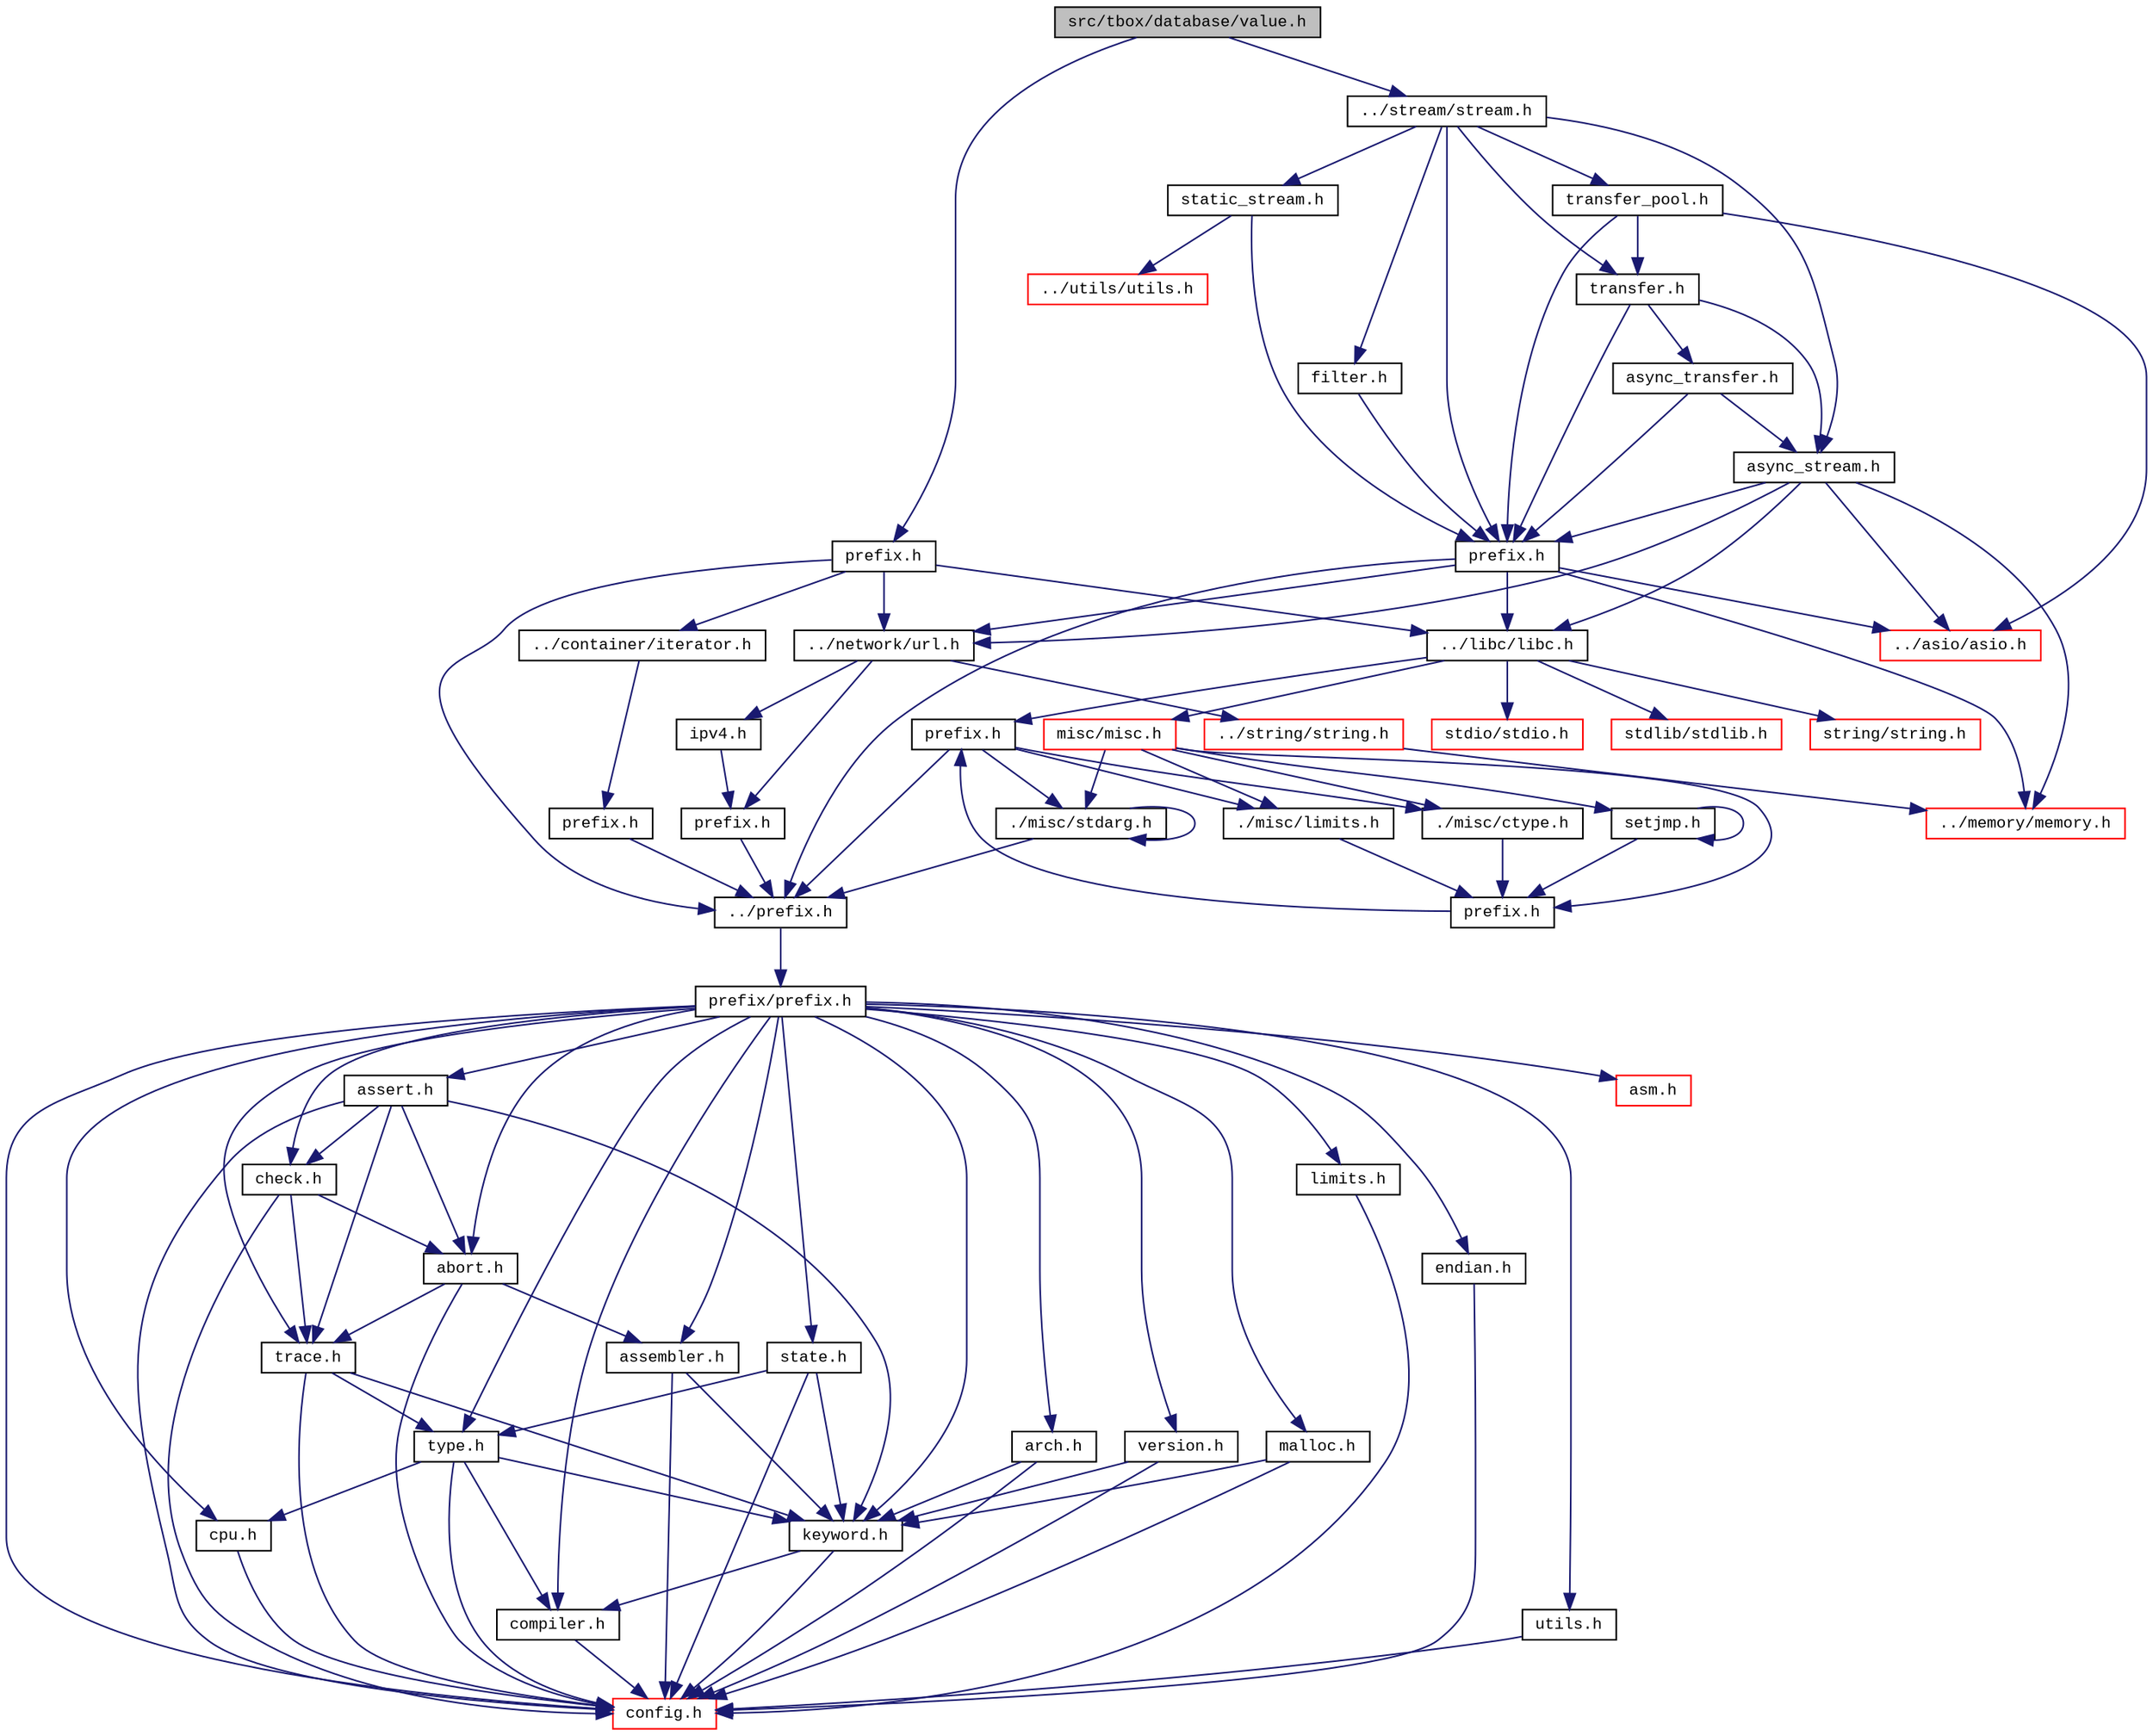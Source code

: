 digraph "src/tbox/database/value.h"
{
  edge [fontname="CourierNew",fontsize="10",labelfontname="CourierNew",labelfontsize="10"];
  node [fontname="CourierNew",fontsize="10",shape=record];
  Node1 [label="src/tbox/database/value.h",height=0.2,width=0.4,color="black", fillcolor="grey75", style="filled" fontcolor="black"];
  Node1 -> Node2 [color="midnightblue",fontsize="10",style="solid",fontname="CourierNew"];
  Node2 [label="prefix.h",height=0.2,width=0.4,color="black", fillcolor="white", style="filled",URL="$d9/d1c/database_2prefix_8h_source.html"];
  Node2 -> Node3 [color="midnightblue",fontsize="10",style="solid",fontname="CourierNew"];
  Node3 [label="../prefix.h",height=0.2,width=0.4,color="black", fillcolor="white", style="filled",URL="$df/d5c/prefix_8h_source.html"];
  Node3 -> Node4 [color="midnightblue",fontsize="10",style="solid",fontname="CourierNew"];
  Node4 [label="prefix/prefix.h",height=0.2,width=0.4,color="black", fillcolor="white", style="filled",URL="$da/da3/prefix_2prefix_8h_source.html"];
  Node4 -> Node5 [color="midnightblue",fontsize="10",style="solid",fontname="CourierNew"];
  Node5 [label="config.h",height=0.2,width=0.4,color="red", fillcolor="white", style="filled",URL="$de/d7b/prefix_2config_8h_source.html"];
  Node4 -> Node6 [color="midnightblue",fontsize="10",style="solid",fontname="CourierNew"];
  Node6 [label="cpu.h",height=0.2,width=0.4,color="black", fillcolor="white", style="filled",URL="$dc/da7/cpu_8h.html"];
  Node6 -> Node5 [color="midnightblue",fontsize="10",style="solid",fontname="CourierNew"];
  Node4 -> Node7 [color="midnightblue",fontsize="10",style="solid",fontname="CourierNew"];
  Node7 [label="arch.h",height=0.2,width=0.4,color="black", fillcolor="white", style="filled",URL="$d2/d2d/arch_8h.html"];
  Node7 -> Node5 [color="midnightblue",fontsize="10",style="solid",fontname="CourierNew"];
  Node7 -> Node8 [color="midnightblue",fontsize="10",style="solid",fontname="CourierNew"];
  Node8 [label="keyword.h",height=0.2,width=0.4,color="black", fillcolor="white", style="filled",URL="$dd/d8b/keyword_8h.html"];
  Node8 -> Node5 [color="midnightblue",fontsize="10",style="solid",fontname="CourierNew"];
  Node8 -> Node9 [color="midnightblue",fontsize="10",style="solid",fontname="CourierNew"];
  Node9 [label="compiler.h",height=0.2,width=0.4,color="black", fillcolor="white", style="filled",URL="$d4/dd1/compiler_8h.html"];
  Node9 -> Node5 [color="midnightblue",fontsize="10",style="solid",fontname="CourierNew"];
  Node4 -> Node10 [color="midnightblue",fontsize="10",style="solid",fontname="CourierNew"];
  Node10 [label="type.h",height=0.2,width=0.4,color="black", fillcolor="white", style="filled",URL="$d6/d57/prefix_2type_8h_source.html"];
  Node10 -> Node5 [color="midnightblue",fontsize="10",style="solid",fontname="CourierNew"];
  Node10 -> Node8 [color="midnightblue",fontsize="10",style="solid",fontname="CourierNew"];
  Node10 -> Node9 [color="midnightblue",fontsize="10",style="solid",fontname="CourierNew"];
  Node10 -> Node6 [color="midnightblue",fontsize="10",style="solid",fontname="CourierNew"];
  Node4 -> Node11 [color="midnightblue",fontsize="10",style="solid",fontname="CourierNew"];
  Node11 [label="limits.h",height=0.2,width=0.4,color="black", fillcolor="white", style="filled",URL="$da/d87/prefix_2limits_8h_source.html"];
  Node11 -> Node5 [color="midnightblue",fontsize="10",style="solid",fontname="CourierNew"];
  Node4 -> Node12 [color="midnightblue",fontsize="10",style="solid",fontname="CourierNew"];
  Node12 [label="endian.h",height=0.2,width=0.4,color="black", fillcolor="white", style="filled",URL="$d1/d84/endian_8h.html"];
  Node12 -> Node5 [color="midnightblue",fontsize="10",style="solid",fontname="CourierNew"];
  Node4 -> Node13 [color="midnightblue",fontsize="10",style="solid",fontname="CourierNew"];
  Node13 [label="version.h",height=0.2,width=0.4,color="black", fillcolor="white", style="filled",URL="$df/dfc/version_8h.html"];
  Node13 -> Node5 [color="midnightblue",fontsize="10",style="solid",fontname="CourierNew"];
  Node13 -> Node8 [color="midnightblue",fontsize="10",style="solid",fontname="CourierNew"];
  Node4 -> Node9 [color="midnightblue",fontsize="10",style="solid",fontname="CourierNew"];
  Node4 -> Node14 [color="midnightblue",fontsize="10",style="solid",fontname="CourierNew"];
  Node14 [label="assembler.h",height=0.2,width=0.4,color="black", fillcolor="white", style="filled",URL="$d4/dec/assembler_8h.html"];
  Node14 -> Node5 [color="midnightblue",fontsize="10",style="solid",fontname="CourierNew"];
  Node14 -> Node8 [color="midnightblue",fontsize="10",style="solid",fontname="CourierNew"];
  Node4 -> Node8 [color="midnightblue",fontsize="10",style="solid",fontname="CourierNew"];
  Node4 -> Node15 [color="midnightblue",fontsize="10",style="solid",fontname="CourierNew"];
  Node15 [label="trace.h",height=0.2,width=0.4,color="black", fillcolor="white", style="filled",URL="$dc/d22/prefix_2trace_8h_source.html"];
  Node15 -> Node5 [color="midnightblue",fontsize="10",style="solid",fontname="CourierNew"];
  Node15 -> Node10 [color="midnightblue",fontsize="10",style="solid",fontname="CourierNew"];
  Node15 -> Node8 [color="midnightblue",fontsize="10",style="solid",fontname="CourierNew"];
  Node4 -> Node16 [color="midnightblue",fontsize="10",style="solid",fontname="CourierNew"];
  Node16 [label="abort.h",height=0.2,width=0.4,color="black", fillcolor="white", style="filled",URL="$d4/dc1/abort_8h.html"];
  Node16 -> Node5 [color="midnightblue",fontsize="10",style="solid",fontname="CourierNew"];
  Node16 -> Node15 [color="midnightblue",fontsize="10",style="solid",fontname="CourierNew"];
  Node16 -> Node14 [color="midnightblue",fontsize="10",style="solid",fontname="CourierNew"];
  Node4 -> Node17 [color="midnightblue",fontsize="10",style="solid",fontname="CourierNew"];
  Node17 [label="check.h",height=0.2,width=0.4,color="black", fillcolor="white", style="filled",URL="$d6/d38/check_8h.html"];
  Node17 -> Node5 [color="midnightblue",fontsize="10",style="solid",fontname="CourierNew"];
  Node17 -> Node15 [color="midnightblue",fontsize="10",style="solid",fontname="CourierNew"];
  Node17 -> Node16 [color="midnightblue",fontsize="10",style="solid",fontname="CourierNew"];
  Node4 -> Node18 [color="midnightblue",fontsize="10",style="solid",fontname="CourierNew"];
  Node18 [label="assert.h",height=0.2,width=0.4,color="black", fillcolor="white", style="filled",URL="$dc/da7/assert_8h.html"];
  Node18 -> Node5 [color="midnightblue",fontsize="10",style="solid",fontname="CourierNew"];
  Node18 -> Node15 [color="midnightblue",fontsize="10",style="solid",fontname="CourierNew"];
  Node18 -> Node16 [color="midnightblue",fontsize="10",style="solid",fontname="CourierNew"];
  Node18 -> Node17 [color="midnightblue",fontsize="10",style="solid",fontname="CourierNew"];
  Node18 -> Node8 [color="midnightblue",fontsize="10",style="solid",fontname="CourierNew"];
  Node4 -> Node19 [color="midnightblue",fontsize="10",style="solid",fontname="CourierNew"];
  Node19 [label="malloc.h",height=0.2,width=0.4,color="black", fillcolor="white", style="filled",URL="$d0/d4c/malloc_8h.html"];
  Node19 -> Node5 [color="midnightblue",fontsize="10",style="solid",fontname="CourierNew"];
  Node19 -> Node8 [color="midnightblue",fontsize="10",style="solid",fontname="CourierNew"];
  Node4 -> Node20 [color="midnightblue",fontsize="10",style="solid",fontname="CourierNew"];
  Node20 [label="utils.h",height=0.2,width=0.4,color="black", fillcolor="white", style="filled",URL="$dc/ddc/prefix_2utils_8h_source.html"];
  Node20 -> Node5 [color="midnightblue",fontsize="10",style="solid",fontname="CourierNew"];
  Node4 -> Node21 [color="midnightblue",fontsize="10",style="solid",fontname="CourierNew"];
  Node21 [label="state.h",height=0.2,width=0.4,color="black", fillcolor="white", style="filled",URL="$db/d3b/state_8h.html"];
  Node21 -> Node5 [color="midnightblue",fontsize="10",style="solid",fontname="CourierNew"];
  Node21 -> Node10 [color="midnightblue",fontsize="10",style="solid",fontname="CourierNew"];
  Node21 -> Node8 [color="midnightblue",fontsize="10",style="solid",fontname="CourierNew"];
  Node4 -> Node22 [color="midnightblue",fontsize="10",style="solid",fontname="CourierNew"];
  Node22 [label="asm.h",height=0.2,width=0.4,color="red", fillcolor="white", style="filled",URL="$de/d21/asm_8h_source.html"];
  Node2 -> Node23 [color="midnightblue",fontsize="10",style="solid",fontname="CourierNew"];
  Node23 [label="../libc/libc.h",height=0.2,width=0.4,color="black", fillcolor="white", style="filled",URL="$db/dc8/libc_8h.html"];
  Node23 -> Node24 [color="midnightblue",fontsize="10",style="solid",fontname="CourierNew"];
  Node24 [label="prefix.h",height=0.2,width=0.4,color="black", fillcolor="white", style="filled",URL="$d4/df0/libc_2prefix_8h_source.html"];
  Node24 -> Node3 [color="midnightblue",fontsize="10",style="solid",fontname="CourierNew"];
  Node24 -> Node25 [color="midnightblue",fontsize="10",style="solid",fontname="CourierNew"];
  Node25 [label="./misc/ctype.h",height=0.2,width=0.4,color="black", fillcolor="white", style="filled",URL="$d7/d0d/ctype_8h.html"];
  Node25 -> Node26 [color="midnightblue",fontsize="10",style="solid",fontname="CourierNew"];
  Node26 [label="prefix.h",height=0.2,width=0.4,color="black", fillcolor="white", style="filled",URL="$d4/d8c/libc_2misc_2prefix_8h_source.html"];
  Node26 -> Node24 [color="midnightblue",fontsize="10",style="solid",fontname="CourierNew"];
  Node24 -> Node27 [color="midnightblue",fontsize="10",style="solid",fontname="CourierNew"];
  Node27 [label="./misc/limits.h",height=0.2,width=0.4,color="black", fillcolor="white", style="filled",URL="$d8/dab/libc_2misc_2limits_8h_source.html"];
  Node27 -> Node26 [color="midnightblue",fontsize="10",style="solid",fontname="CourierNew"];
  Node24 -> Node28 [color="midnightblue",fontsize="10",style="solid",fontname="CourierNew"];
  Node28 [label="./misc/stdarg.h",height=0.2,width=0.4,color="black", fillcolor="white", style="filled",URL="$d1/d2d/stdarg_8h.html"];
  Node28 -> Node3 [color="midnightblue",fontsize="10",style="solid",fontname="CourierNew"];
  Node28 -> Node28 [color="midnightblue",fontsize="10",style="solid",fontname="CourierNew"];
  Node23 -> Node29 [color="midnightblue",fontsize="10",style="solid",fontname="CourierNew"];
  Node29 [label="misc/misc.h",height=0.2,width=0.4,color="red", fillcolor="white", style="filled",URL="$d4/d08/misc_8h.html"];
  Node29 -> Node26 [color="midnightblue",fontsize="10",style="solid",fontname="CourierNew"];
  Node29 -> Node25 [color="midnightblue",fontsize="10",style="solid",fontname="CourierNew"];
  Node29 -> Node28 [color="midnightblue",fontsize="10",style="solid",fontname="CourierNew"];
  Node29 -> Node30 [color="midnightblue",fontsize="10",style="solid",fontname="CourierNew"];
  Node30 [label="setjmp.h",height=0.2,width=0.4,color="black", fillcolor="white", style="filled",URL="$dd/df8/setjmp_8h.html"];
  Node30 -> Node26 [color="midnightblue",fontsize="10",style="solid",fontname="CourierNew"];
  Node30 -> Node30 [color="midnightblue",fontsize="10",style="solid",fontname="CourierNew"];
  Node29 -> Node27 [color="midnightblue",fontsize="10",style="solid",fontname="CourierNew"];
  Node23 -> Node31 [color="midnightblue",fontsize="10",style="solid",fontname="CourierNew"];
  Node31 [label="stdio/stdio.h",height=0.2,width=0.4,color="red", fillcolor="white", style="filled",URL="$d6/dd1/stdio_8h.html"];
  Node23 -> Node32 [color="midnightblue",fontsize="10",style="solid",fontname="CourierNew"];
  Node32 [label="stdlib/stdlib.h",height=0.2,width=0.4,color="red", fillcolor="white", style="filled",URL="$dc/d9c/stdlib_8h.html"];
  Node23 -> Node33 [color="midnightblue",fontsize="10",style="solid",fontname="CourierNew"];
  Node33 [label="string/string.h",height=0.2,width=0.4,color="red", fillcolor="white", style="filled",URL="$da/d52/libc_2string_2string_8h_source.html"];
  Node2 -> Node34 [color="midnightblue",fontsize="10",style="solid",fontname="CourierNew"];
  Node34 [label="../network/url.h",height=0.2,width=0.4,color="black", fillcolor="white", style="filled",URL="$d9/d0e/network_2url_8h_source.html"];
  Node34 -> Node35 [color="midnightblue",fontsize="10",style="solid",fontname="CourierNew"];
  Node35 [label="prefix.h",height=0.2,width=0.4,color="black", fillcolor="white", style="filled",URL="$d2/df3/network_2prefix_8h_source.html"];
  Node35 -> Node3 [color="midnightblue",fontsize="10",style="solid",fontname="CourierNew"];
  Node34 -> Node36 [color="midnightblue",fontsize="10",style="solid",fontname="CourierNew"];
  Node36 [label="ipv4.h",height=0.2,width=0.4,color="black", fillcolor="white", style="filled",URL="$d7/d19/ipv4_8h.html"];
  Node36 -> Node35 [color="midnightblue",fontsize="10",style="solid",fontname="CourierNew"];
  Node34 -> Node37 [color="midnightblue",fontsize="10",style="solid",fontname="CourierNew"];
  Node37 [label="../string/string.h",height=0.2,width=0.4,color="red", fillcolor="white", style="filled",URL="$d8/d2b/string_2string_8h_source.html"];
  Node37 -> Node38 [color="midnightblue",fontsize="10",style="solid",fontname="CourierNew"];
  Node38 [label="../memory/memory.h",height=0.2,width=0.4,color="red", fillcolor="white", style="filled",URL="$dd/d7b/memory_2memory_8h_source.html"];
  Node2 -> Node39 [color="midnightblue",fontsize="10",style="solid",fontname="CourierNew"];
  Node39 [label="../container/iterator.h",height=0.2,width=0.4,color="black", fillcolor="white", style="filled",URL="$df/d22/iterator_8h.html"];
  Node39 -> Node40 [color="midnightblue",fontsize="10",style="solid",fontname="CourierNew"];
  Node40 [label="prefix.h",height=0.2,width=0.4,color="black", fillcolor="white", style="filled",URL="$d9/d38/container_2prefix_8h_source.html"];
  Node40 -> Node3 [color="midnightblue",fontsize="10",style="solid",fontname="CourierNew"];
  Node1 -> Node41 [color="midnightblue",fontsize="10",style="solid",fontname="CourierNew"];
  Node41 [label="../stream/stream.h",height=0.2,width=0.4,color="black", fillcolor="white", style="filled",URL="$d8/d95/stream_8h.html"];
  Node41 -> Node42 [color="midnightblue",fontsize="10",style="solid",fontname="CourierNew"];
  Node42 [label="prefix.h",height=0.2,width=0.4,color="black", fillcolor="white", style="filled",URL="$d2/dd0/stream_2prefix_8h_source.html"];
  Node42 -> Node3 [color="midnightblue",fontsize="10",style="solid",fontname="CourierNew"];
  Node42 -> Node23 [color="midnightblue",fontsize="10",style="solid",fontname="CourierNew"];
  Node42 -> Node34 [color="midnightblue",fontsize="10",style="solid",fontname="CourierNew"];
  Node42 -> Node43 [color="midnightblue",fontsize="10",style="solid",fontname="CourierNew"];
  Node43 [label="../asio/asio.h",height=0.2,width=0.4,color="red", fillcolor="white", style="filled",URL="$d4/d68/asio_8h.html"];
  Node42 -> Node38 [color="midnightblue",fontsize="10",style="solid",fontname="CourierNew"];
  Node41 -> Node44 [color="midnightblue",fontsize="10",style="solid",fontname="CourierNew"];
  Node44 [label="async_stream.h",height=0.2,width=0.4,color="black", fillcolor="white", style="filled",URL="$d0/d4d/async__stream_8h.html"];
  Node44 -> Node42 [color="midnightblue",fontsize="10",style="solid",fontname="CourierNew"];
  Node44 -> Node43 [color="midnightblue",fontsize="10",style="solid",fontname="CourierNew"];
  Node44 -> Node23 [color="midnightblue",fontsize="10",style="solid",fontname="CourierNew"];
  Node44 -> Node34 [color="midnightblue",fontsize="10",style="solid",fontname="CourierNew"];
  Node44 -> Node38 [color="midnightblue",fontsize="10",style="solid",fontname="CourierNew"];
  Node41 -> Node45 [color="midnightblue",fontsize="10",style="solid",fontname="CourierNew"];
  Node45 [label="static_stream.h",height=0.2,width=0.4,color="black", fillcolor="white", style="filled",URL="$d4/deb/static__stream_8h.html"];
  Node45 -> Node42 [color="midnightblue",fontsize="10",style="solid",fontname="CourierNew"];
  Node45 -> Node46 [color="midnightblue",fontsize="10",style="solid",fontname="CourierNew"];
  Node46 [label="../utils/utils.h",height=0.2,width=0.4,color="red", fillcolor="white", style="filled",URL="$de/d2f/utils_2utils_8h_source.html"];
  Node41 -> Node47 [color="midnightblue",fontsize="10",style="solid",fontname="CourierNew"];
  Node47 [label="transfer.h",height=0.2,width=0.4,color="black", fillcolor="white", style="filled",URL="$d3/dc8/transfer_8h.html"];
  Node47 -> Node42 [color="midnightblue",fontsize="10",style="solid",fontname="CourierNew"];
  Node47 -> Node44 [color="midnightblue",fontsize="10",style="solid",fontname="CourierNew"];
  Node47 -> Node48 [color="midnightblue",fontsize="10",style="solid",fontname="CourierNew"];
  Node48 [label="async_transfer.h",height=0.2,width=0.4,color="black", fillcolor="white", style="filled",URL="$dc/d6d/async__transfer_8h.html"];
  Node48 -> Node42 [color="midnightblue",fontsize="10",style="solid",fontname="CourierNew"];
  Node48 -> Node44 [color="midnightblue",fontsize="10",style="solid",fontname="CourierNew"];
  Node41 -> Node49 [color="midnightblue",fontsize="10",style="solid",fontname="CourierNew"];
  Node49 [label="transfer_pool.h",height=0.2,width=0.4,color="black", fillcolor="white", style="filled",URL="$d0/dc6/transfer__pool_8h.html"];
  Node49 -> Node42 [color="midnightblue",fontsize="10",style="solid",fontname="CourierNew"];
  Node49 -> Node47 [color="midnightblue",fontsize="10",style="solid",fontname="CourierNew"];
  Node49 -> Node43 [color="midnightblue",fontsize="10",style="solid",fontname="CourierNew"];
  Node41 -> Node50 [color="midnightblue",fontsize="10",style="solid",fontname="CourierNew"];
  Node50 [label="filter.h",height=0.2,width=0.4,color="black", fillcolor="white", style="filled",URL="$dd/de7/filter_8h.html"];
  Node50 -> Node42 [color="midnightblue",fontsize="10",style="solid",fontname="CourierNew"];
}
